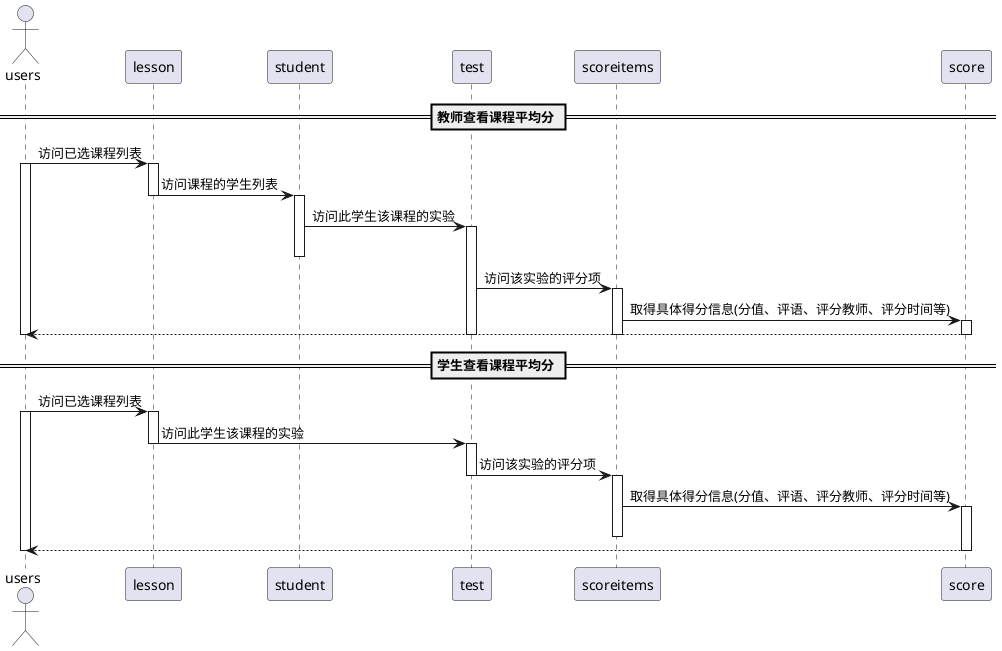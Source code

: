 @startuml
actor users
participant lesson
participant student
participant test
participant scoreitems
participant score
== 教师查看课程平均分 ==
users -> lesson:访问已选课程列表
activate users
activate lesson
lesson -> student:访问课程的学生列表
deactivate lesson
activate student
student ->test:访问此学生该课程的实验
activate test
deactivate student
test -> scoreitems:访问该实验的评分项
activate scoreitems
scoreitems -> score:取得具体得分信息(分值、评语、评分教师、评分时间等)
activate score
score -->users
deactivate test
deactivate scoreitems
deactivate score
deactivate users
== 学生查看课程平均分 ==
users -> lesson:访问已选课程列表
activate users
activate lesson
lesson ->test:访问此学生该课程的实验
deactivate lesson
activate test
test -> scoreitems:访问该实验的评分项
deactivate test
activate scoreitems
scoreitems -> score:取得具体得分信息(分值、评语、评分教师、评分时间等)
activate score
deactivate scoreitems
score -->users
deactivate score
deactivate users
@enduml